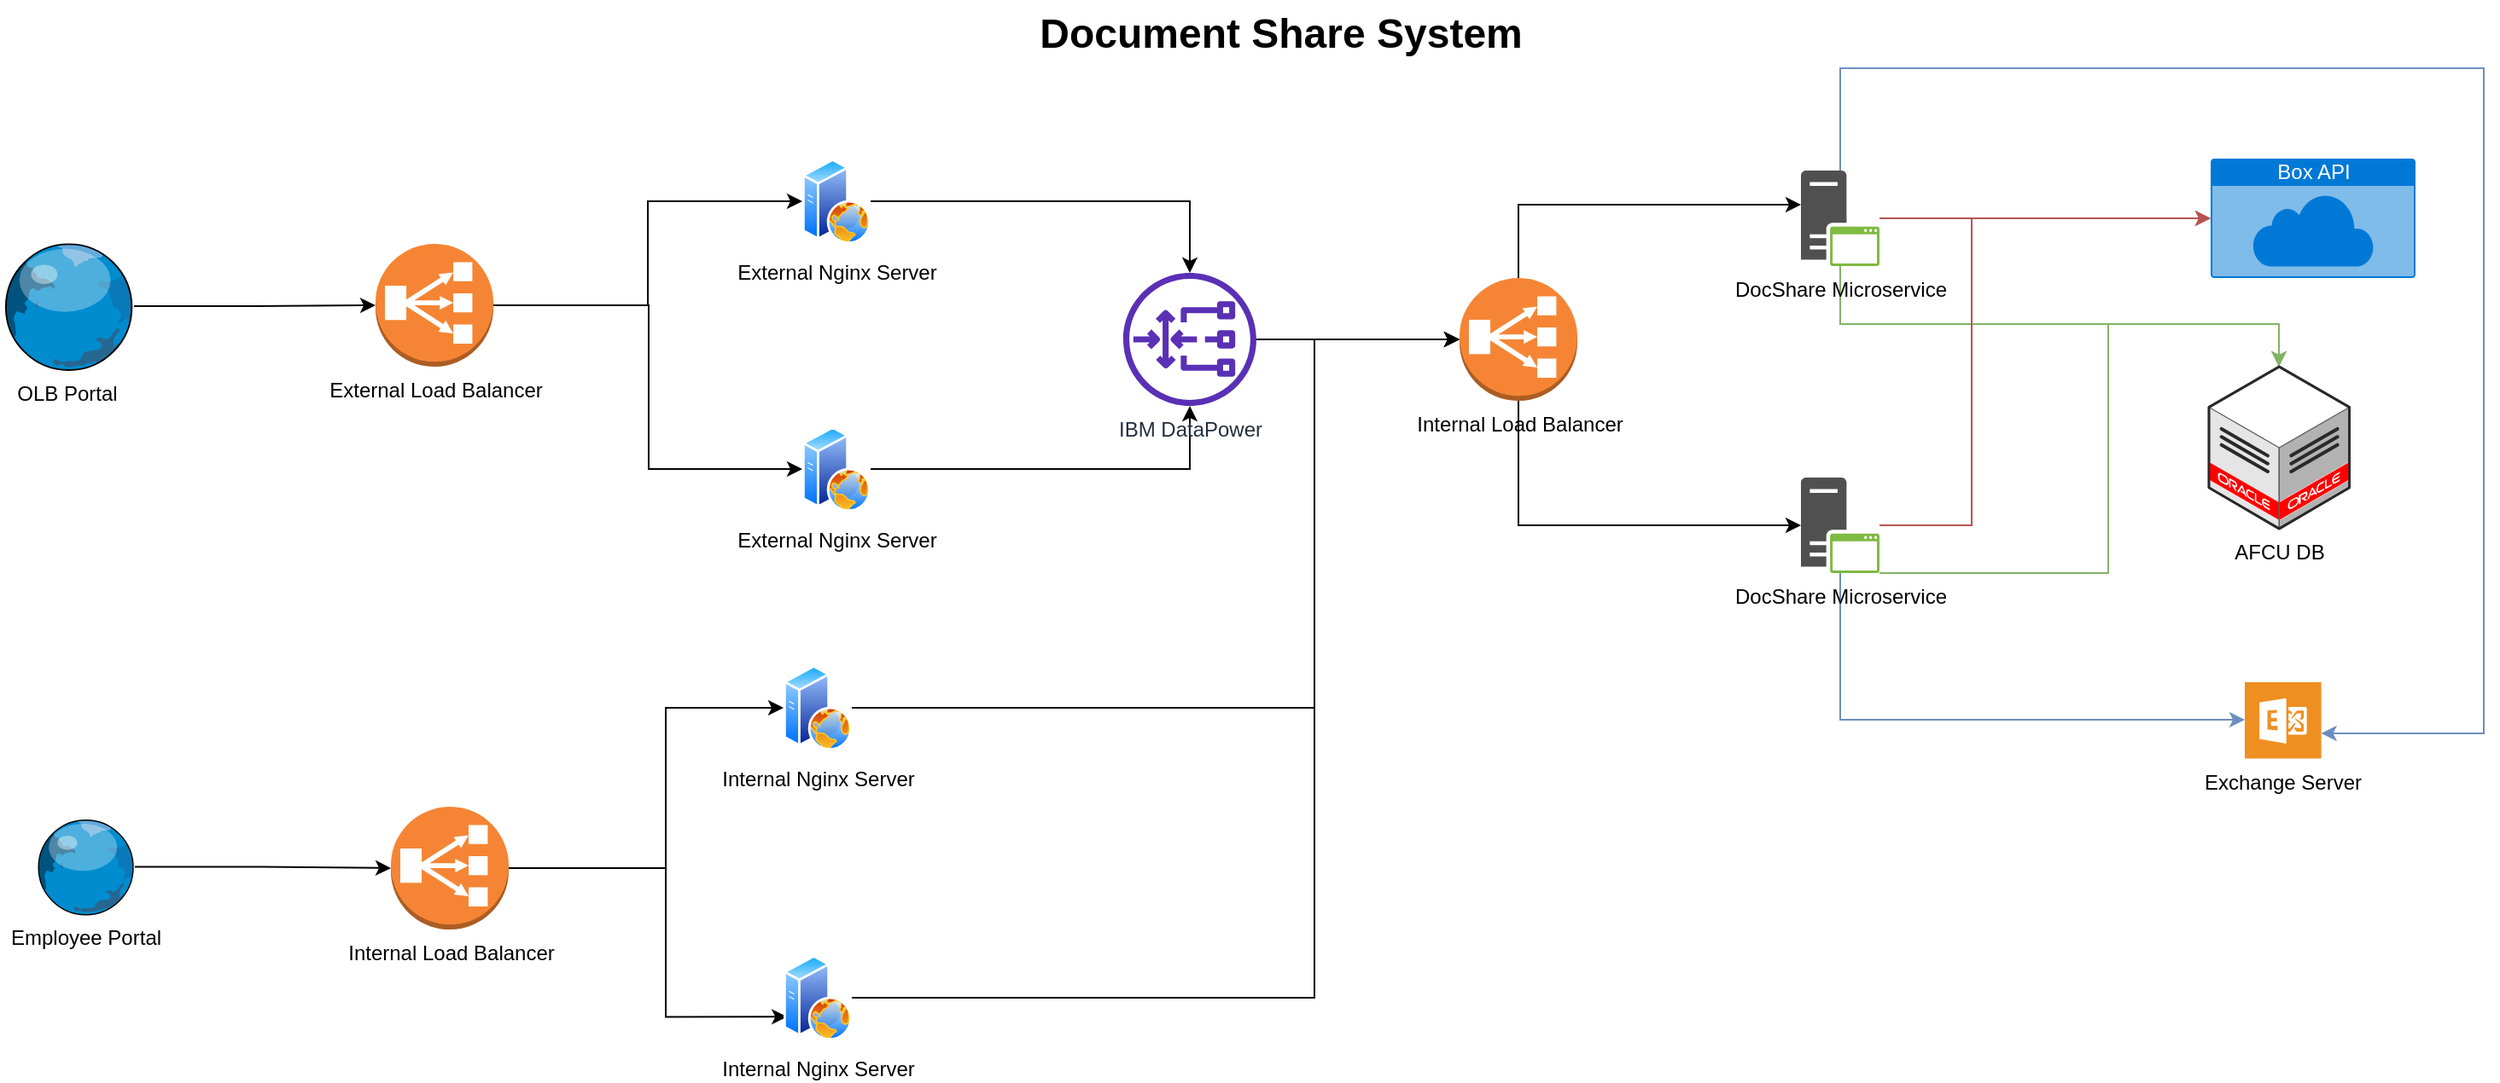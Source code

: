 <mxfile version="14.8.6" type="github">
  <diagram name="Page-1" id="e3a06f82-3646-2815-327d-82caf3d4e204">
    <mxGraphModel dx="1902" dy="1108" grid="1" gridSize="10" guides="1" tooltips="1" connect="1" arrows="1" fold="1" page="1" pageScale="1.5" pageWidth="1169" pageHeight="826" background="none" math="0" shadow="0">
      <root>
        <mxCell id="0" style=";html=1;" />
        <mxCell id="1" style=";html=1;" parent="0" />
        <mxCell id="6a7d8f32e03d9370-62" value="Document Share System" style="text;strokeColor=none;fillColor=none;html=1;fontSize=24;fontStyle=1;verticalAlign=middle;align=center;" parent="1" vertex="1">
          <mxGeometry x="499" y="30" width="861" height="40" as="geometry" />
        </mxCell>
        <mxCell id="F9yd2dMqK8Vk7KA25jul-26" style="edgeStyle=orthogonalEdgeStyle;rounded=0;orthogonalLoop=1;jettySize=auto;html=1;" edge="1" parent="1" source="F9yd2dMqK8Vk7KA25jul-1" target="F9yd2dMqK8Vk7KA25jul-2">
          <mxGeometry relative="1" as="geometry" />
        </mxCell>
        <mxCell id="F9yd2dMqK8Vk7KA25jul-1" value="OLB Portal" style="verticalLabelPosition=bottom;aspect=fixed;html=1;verticalAlign=top;strokeColor=none;align=center;outlineConnect=0;shape=mxgraph.citrix.globe;" vertex="1" parent="1">
          <mxGeometry x="180" y="172" width="78.5" height="75" as="geometry" />
        </mxCell>
        <mxCell id="F9yd2dMqK8Vk7KA25jul-24" style="edgeStyle=orthogonalEdgeStyle;rounded=0;orthogonalLoop=1;jettySize=auto;html=1;" edge="1" parent="1" source="F9yd2dMqK8Vk7KA25jul-2" target="F9yd2dMqK8Vk7KA25jul-3">
          <mxGeometry relative="1" as="geometry" />
        </mxCell>
        <mxCell id="F9yd2dMqK8Vk7KA25jul-25" style="edgeStyle=orthogonalEdgeStyle;rounded=0;orthogonalLoop=1;jettySize=auto;html=1;entryX=0;entryY=0.5;entryDx=0;entryDy=0;" edge="1" parent="1" source="F9yd2dMqK8Vk7KA25jul-2" target="F9yd2dMqK8Vk7KA25jul-4">
          <mxGeometry relative="1" as="geometry">
            <mxPoint x="640" y="283" as="targetPoint" />
            <Array as="points">
              <mxPoint x="560" y="209" />
              <mxPoint x="560" y="305" />
            </Array>
          </mxGeometry>
        </mxCell>
        <mxCell id="F9yd2dMqK8Vk7KA25jul-2" value="External Load Balancer" style="outlineConnect=0;dashed=0;verticalLabelPosition=bottom;verticalAlign=top;align=center;html=1;shape=mxgraph.aws3.classic_load_balancer;fillColor=#F58534;gradientColor=none;" vertex="1" parent="1">
          <mxGeometry x="400" y="173" width="69" height="72" as="geometry" />
        </mxCell>
        <mxCell id="F9yd2dMqK8Vk7KA25jul-22" style="edgeStyle=orthogonalEdgeStyle;rounded=0;orthogonalLoop=1;jettySize=auto;html=1;" edge="1" parent="1" source="F9yd2dMqK8Vk7KA25jul-3" target="F9yd2dMqK8Vk7KA25jul-5">
          <mxGeometry relative="1" as="geometry" />
        </mxCell>
        <mxCell id="F9yd2dMqK8Vk7KA25jul-3" value="External Nginx Server" style="aspect=fixed;perimeter=ellipsePerimeter;html=1;align=center;shadow=0;dashed=0;spacingTop=3;image;image=img/lib/active_directory/web_server.svg;" vertex="1" parent="1">
          <mxGeometry x="650" y="123" width="40" height="50" as="geometry" />
        </mxCell>
        <mxCell id="F9yd2dMqK8Vk7KA25jul-23" style="edgeStyle=orthogonalEdgeStyle;rounded=0;orthogonalLoop=1;jettySize=auto;html=1;" edge="1" parent="1" source="F9yd2dMqK8Vk7KA25jul-4" target="F9yd2dMqK8Vk7KA25jul-5">
          <mxGeometry relative="1" as="geometry" />
        </mxCell>
        <mxCell id="F9yd2dMqK8Vk7KA25jul-4" value="External Nginx Server" style="aspect=fixed;perimeter=ellipsePerimeter;html=1;align=center;shadow=0;dashed=0;spacingTop=3;image;image=img/lib/active_directory/web_server.svg;" vertex="1" parent="1">
          <mxGeometry x="650" y="280" width="40" height="50" as="geometry" />
        </mxCell>
        <mxCell id="F9yd2dMqK8Vk7KA25jul-16" style="edgeStyle=orthogonalEdgeStyle;rounded=0;orthogonalLoop=1;jettySize=auto;html=1;" edge="1" parent="1" source="F9yd2dMqK8Vk7KA25jul-5" target="F9yd2dMqK8Vk7KA25jul-6">
          <mxGeometry relative="1" as="geometry" />
        </mxCell>
        <mxCell id="F9yd2dMqK8Vk7KA25jul-5" value="IBM DataPower" style="outlineConnect=0;fontColor=#232F3E;gradientColor=none;fillColor=#5A30B5;strokeColor=none;dashed=0;verticalLabelPosition=bottom;verticalAlign=top;align=center;html=1;fontSize=12;fontStyle=0;aspect=fixed;pointerEvents=1;shape=mxgraph.aws4.gateway_load_balancer;" vertex="1" parent="1">
          <mxGeometry x="838" y="190" width="78" height="78" as="geometry" />
        </mxCell>
        <mxCell id="F9yd2dMqK8Vk7KA25jul-12" style="edgeStyle=orthogonalEdgeStyle;rounded=0;orthogonalLoop=1;jettySize=auto;html=1;" edge="1" parent="1" source="F9yd2dMqK8Vk7KA25jul-6" target="F9yd2dMqK8Vk7KA25jul-7">
          <mxGeometry relative="1" as="geometry">
            <Array as="points">
              <mxPoint x="1070" y="150" />
            </Array>
          </mxGeometry>
        </mxCell>
        <mxCell id="F9yd2dMqK8Vk7KA25jul-13" style="edgeStyle=orthogonalEdgeStyle;rounded=0;orthogonalLoop=1;jettySize=auto;html=1;" edge="1" parent="1" source="F9yd2dMqK8Vk7KA25jul-6" target="F9yd2dMqK8Vk7KA25jul-8">
          <mxGeometry relative="1" as="geometry">
            <Array as="points">
              <mxPoint x="1070" y="338" />
            </Array>
          </mxGeometry>
        </mxCell>
        <mxCell id="F9yd2dMqK8Vk7KA25jul-6" value="Internal Load Balancer" style="outlineConnect=0;dashed=0;verticalLabelPosition=bottom;verticalAlign=top;align=center;html=1;shape=mxgraph.aws3.classic_load_balancer;fillColor=#F58534;gradientColor=none;" vertex="1" parent="1">
          <mxGeometry x="1035" y="193" width="69" height="72" as="geometry" />
        </mxCell>
        <mxCell id="F9yd2dMqK8Vk7KA25jul-14" style="edgeStyle=orthogonalEdgeStyle;rounded=0;orthogonalLoop=1;jettySize=auto;html=1;fillColor=#f8cecc;strokeColor=#b85450;" edge="1" parent="1" source="F9yd2dMqK8Vk7KA25jul-7" target="F9yd2dMqK8Vk7KA25jul-9">
          <mxGeometry relative="1" as="geometry" />
        </mxCell>
        <mxCell id="F9yd2dMqK8Vk7KA25jul-18" style="edgeStyle=orthogonalEdgeStyle;rounded=0;orthogonalLoop=1;jettySize=auto;html=1;fillColor=#d5e8d4;strokeColor=#82b366;" edge="1" parent="1" source="F9yd2dMqK8Vk7KA25jul-7" target="F9yd2dMqK8Vk7KA25jul-10">
          <mxGeometry relative="1" as="geometry">
            <Array as="points">
              <mxPoint x="1258" y="220" />
              <mxPoint x="1515" y="220" />
            </Array>
          </mxGeometry>
        </mxCell>
        <mxCell id="F9yd2dMqK8Vk7KA25jul-21" style="edgeStyle=orthogonalEdgeStyle;rounded=0;orthogonalLoop=1;jettySize=auto;html=1;fillColor=#dae8fc;strokeColor=#6c8ebf;" edge="1" parent="1" source="F9yd2dMqK8Vk7KA25jul-7" target="F9yd2dMqK8Vk7KA25jul-11">
          <mxGeometry relative="1" as="geometry">
            <Array as="points">
              <mxPoint x="1258" y="70" />
              <mxPoint x="1635" y="70" />
              <mxPoint x="1635" y="460" />
            </Array>
          </mxGeometry>
        </mxCell>
        <mxCell id="F9yd2dMqK8Vk7KA25jul-7" value="DocShare Microservice" style="pointerEvents=1;shadow=0;dashed=0;html=1;strokeColor=none;fillColor=#505050;labelPosition=center;verticalLabelPosition=bottom;verticalAlign=top;outlineConnect=0;align=center;shape=mxgraph.office.servers.application_server_green;" vertex="1" parent="1">
          <mxGeometry x="1235" y="130" width="46" height="56" as="geometry" />
        </mxCell>
        <mxCell id="F9yd2dMqK8Vk7KA25jul-15" style="edgeStyle=orthogonalEdgeStyle;rounded=0;orthogonalLoop=1;jettySize=auto;html=1;fillColor=#f8cecc;strokeColor=#b85450;" edge="1" parent="1" source="F9yd2dMqK8Vk7KA25jul-8" target="F9yd2dMqK8Vk7KA25jul-9">
          <mxGeometry relative="1" as="geometry">
            <Array as="points">
              <mxPoint x="1335" y="338" />
              <mxPoint x="1335" y="158" />
            </Array>
          </mxGeometry>
        </mxCell>
        <mxCell id="F9yd2dMqK8Vk7KA25jul-19" style="edgeStyle=orthogonalEdgeStyle;rounded=0;orthogonalLoop=1;jettySize=auto;html=1;fillColor=#d5e8d4;strokeColor=#82b366;" edge="1" parent="1" source="F9yd2dMqK8Vk7KA25jul-8" target="F9yd2dMqK8Vk7KA25jul-10">
          <mxGeometry relative="1" as="geometry">
            <Array as="points">
              <mxPoint x="1415" y="366" />
              <mxPoint x="1415" y="220" />
              <mxPoint x="1515" y="220" />
            </Array>
          </mxGeometry>
        </mxCell>
        <mxCell id="F9yd2dMqK8Vk7KA25jul-20" style="edgeStyle=orthogonalEdgeStyle;rounded=0;orthogonalLoop=1;jettySize=auto;html=1;fillColor=#dae8fc;strokeColor=#6c8ebf;" edge="1" parent="1" source="F9yd2dMqK8Vk7KA25jul-8" target="F9yd2dMqK8Vk7KA25jul-11">
          <mxGeometry relative="1" as="geometry">
            <Array as="points">
              <mxPoint x="1258" y="452" />
            </Array>
          </mxGeometry>
        </mxCell>
        <mxCell id="F9yd2dMqK8Vk7KA25jul-8" value="DocShare Microservice" style="pointerEvents=1;shadow=0;dashed=0;html=1;strokeColor=none;fillColor=#505050;labelPosition=center;verticalLabelPosition=bottom;verticalAlign=top;outlineConnect=0;align=center;shape=mxgraph.office.servers.application_server_green;" vertex="1" parent="1">
          <mxGeometry x="1235" y="310" width="46" height="56" as="geometry" />
        </mxCell>
        <mxCell id="F9yd2dMqK8Vk7KA25jul-9" value="Box API" style="html=1;strokeColor=none;fillColor=#0079D6;labelPosition=center;verticalLabelPosition=middle;verticalAlign=top;align=center;fontSize=12;outlineConnect=0;spacingTop=-6;fontColor=#FFFFFF;shape=mxgraph.sitemap.cloud;" vertex="1" parent="1">
          <mxGeometry x="1475" y="123" width="120" height="70" as="geometry" />
        </mxCell>
        <mxCell id="F9yd2dMqK8Vk7KA25jul-10" value="AFCU DB" style="verticalLabelPosition=bottom;html=1;verticalAlign=top;strokeWidth=1;align=center;outlineConnect=0;dashed=0;outlineConnect=0;shape=mxgraph.aws3d.oracleDataCenter;fillColor=#ffffff;strokeColor=#5E5E5E;aspect=fixed;" vertex="1" parent="1">
          <mxGeometry x="1474" y="245" width="82.29" height="95" as="geometry" />
        </mxCell>
        <mxCell id="F9yd2dMqK8Vk7KA25jul-11" value="Exchange Server" style="shadow=0;dashed=0;html=1;strokeColor=none;fillColor=#EF8F21;labelPosition=center;verticalLabelPosition=bottom;verticalAlign=top;align=center;outlineConnect=0;shape=mxgraph.veeam.ms_exchange;" vertex="1" parent="1">
          <mxGeometry x="1495" y="430" width="44.8" height="44.8" as="geometry" />
        </mxCell>
        <mxCell id="F9yd2dMqK8Vk7KA25jul-29" style="edgeStyle=orthogonalEdgeStyle;rounded=0;orthogonalLoop=1;jettySize=auto;html=1;" edge="1" parent="1" source="F9yd2dMqK8Vk7KA25jul-27" target="F9yd2dMqK8Vk7KA25jul-28">
          <mxGeometry relative="1" as="geometry" />
        </mxCell>
        <mxCell id="F9yd2dMqK8Vk7KA25jul-27" value="Employee Portal" style="verticalLabelPosition=bottom;aspect=fixed;html=1;verticalAlign=top;strokeColor=none;align=center;outlineConnect=0;shape=mxgraph.citrix.globe;" vertex="1" parent="1">
          <mxGeometry x="200" y="510" width="59" height="56.37" as="geometry" />
        </mxCell>
        <mxCell id="F9yd2dMqK8Vk7KA25jul-33" style="edgeStyle=orthogonalEdgeStyle;rounded=0;orthogonalLoop=1;jettySize=auto;html=1;entryX=0;entryY=0.5;entryDx=0;entryDy=0;" edge="1" parent="1" source="F9yd2dMqK8Vk7KA25jul-28" target="F9yd2dMqK8Vk7KA25jul-30">
          <mxGeometry relative="1" as="geometry">
            <Array as="points">
              <mxPoint x="570" y="539" />
              <mxPoint x="570" y="445" />
            </Array>
          </mxGeometry>
        </mxCell>
        <mxCell id="F9yd2dMqK8Vk7KA25jul-34" style="edgeStyle=orthogonalEdgeStyle;rounded=0;orthogonalLoop=1;jettySize=auto;html=1;entryX=0;entryY=0.75;entryDx=0;entryDy=0;" edge="1" parent="1" source="F9yd2dMqK8Vk7KA25jul-28" target="F9yd2dMqK8Vk7KA25jul-31">
          <mxGeometry relative="1" as="geometry">
            <Array as="points">
              <mxPoint x="570" y="539" />
              <mxPoint x="570" y="626" />
            </Array>
          </mxGeometry>
        </mxCell>
        <mxCell id="F9yd2dMqK8Vk7KA25jul-28" value="Internal Load Balancer" style="outlineConnect=0;dashed=0;verticalLabelPosition=bottom;verticalAlign=top;align=center;html=1;shape=mxgraph.aws3.classic_load_balancer;fillColor=#F58534;gradientColor=none;" vertex="1" parent="1">
          <mxGeometry x="409" y="503" width="69" height="72" as="geometry" />
        </mxCell>
        <mxCell id="F9yd2dMqK8Vk7KA25jul-35" style="edgeStyle=orthogonalEdgeStyle;rounded=0;orthogonalLoop=1;jettySize=auto;html=1;entryX=0;entryY=0.5;entryDx=0;entryDy=0;entryPerimeter=0;" edge="1" parent="1" source="F9yd2dMqK8Vk7KA25jul-30" target="F9yd2dMqK8Vk7KA25jul-6">
          <mxGeometry relative="1" as="geometry">
            <Array as="points">
              <mxPoint x="950" y="445" />
              <mxPoint x="950" y="229" />
            </Array>
          </mxGeometry>
        </mxCell>
        <mxCell id="F9yd2dMqK8Vk7KA25jul-30" value="Internal Nginx Server" style="aspect=fixed;perimeter=ellipsePerimeter;html=1;align=center;shadow=0;dashed=0;spacingTop=3;image;image=img/lib/active_directory/web_server.svg;" vertex="1" parent="1">
          <mxGeometry x="639" y="420" width="40" height="50" as="geometry" />
        </mxCell>
        <mxCell id="F9yd2dMqK8Vk7KA25jul-36" style="edgeStyle=orthogonalEdgeStyle;rounded=0;orthogonalLoop=1;jettySize=auto;html=1;entryX=0;entryY=0.5;entryDx=0;entryDy=0;entryPerimeter=0;" edge="1" parent="1" source="F9yd2dMqK8Vk7KA25jul-31" target="F9yd2dMqK8Vk7KA25jul-6">
          <mxGeometry relative="1" as="geometry">
            <Array as="points">
              <mxPoint x="950" y="615" />
              <mxPoint x="950" y="229" />
            </Array>
          </mxGeometry>
        </mxCell>
        <mxCell id="F9yd2dMqK8Vk7KA25jul-31" value="Internal Nginx Server" style="aspect=fixed;perimeter=ellipsePerimeter;html=1;align=center;shadow=0;dashed=0;spacingTop=3;image;image=img/lib/active_directory/web_server.svg;" vertex="1" parent="1">
          <mxGeometry x="639" y="590" width="40" height="50" as="geometry" />
        </mxCell>
      </root>
    </mxGraphModel>
  </diagram>
</mxfile>
